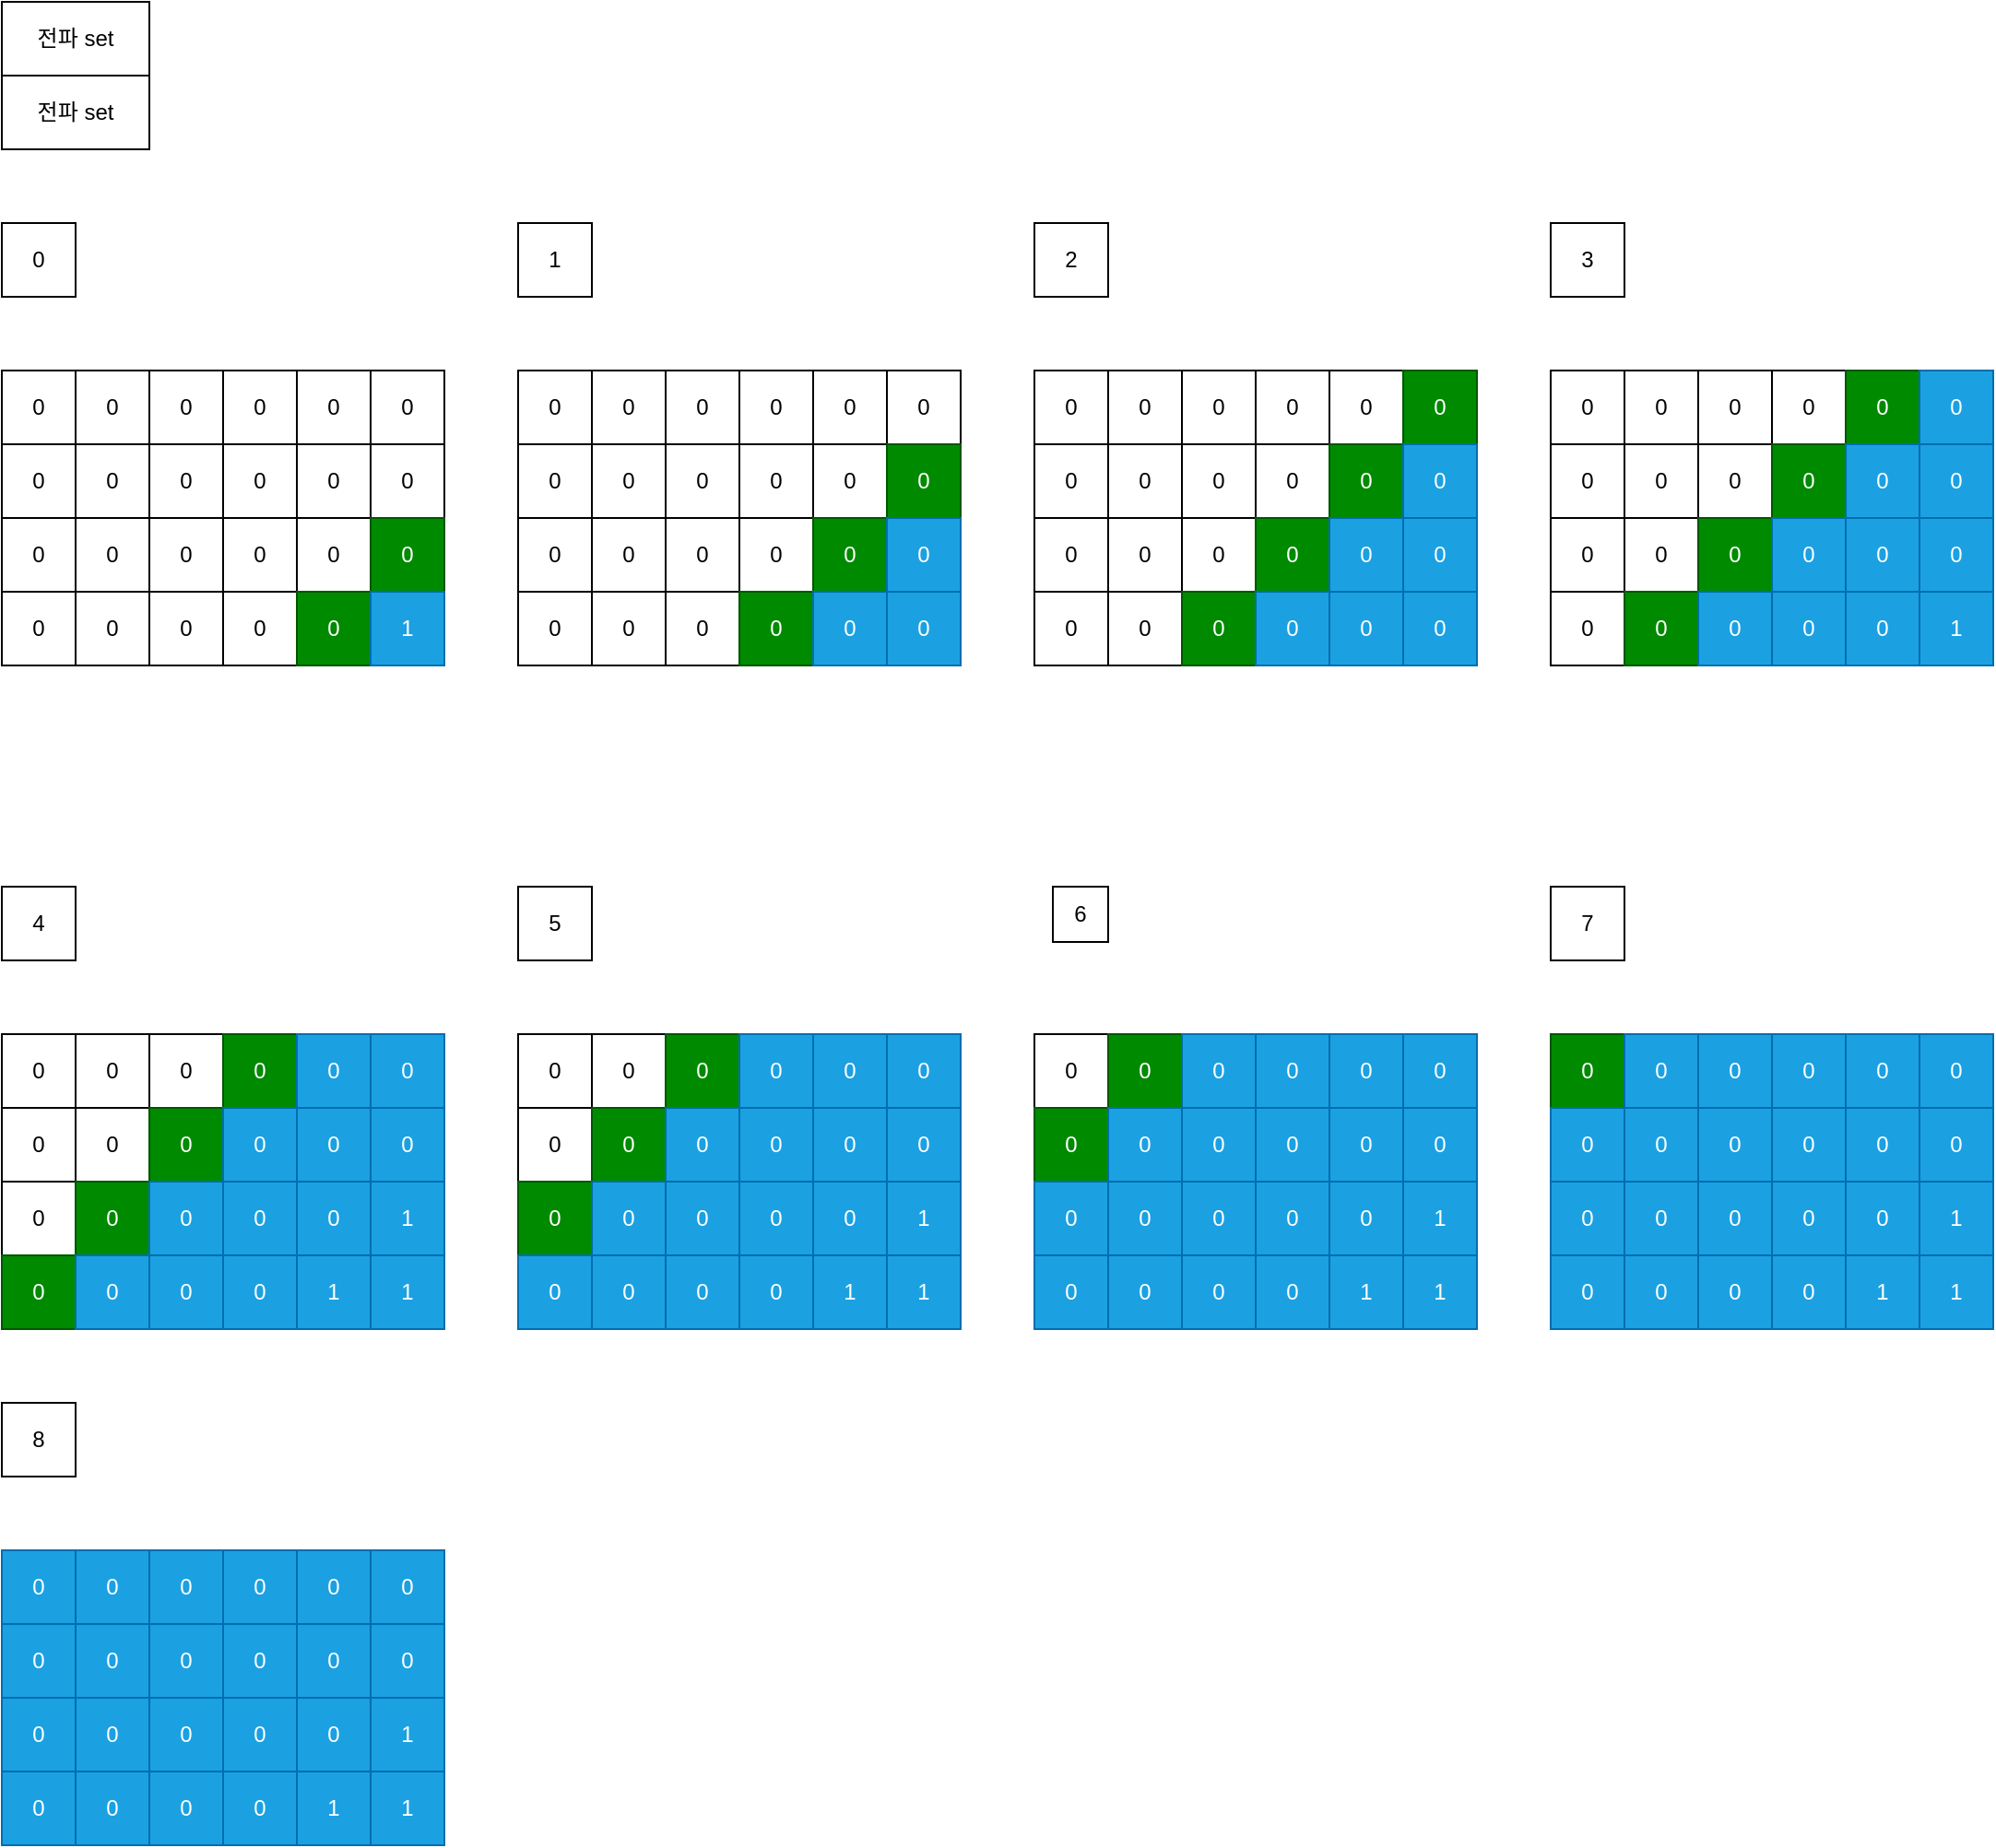 <mxfile version="15.4.0" type="device"><diagram id="phxKNrEO3dnIQD7lvG0F" name="페이지-1"><mxGraphModel dx="1185" dy="685" grid="1" gridSize="10" guides="1" tooltips="1" connect="1" arrows="1" fold="1" page="1" pageScale="1" pageWidth="10000" pageHeight="10000" math="0" shadow="0"><root><mxCell id="0"/><mxCell id="1" parent="0"/><mxCell id="KGvLCn7wM3emNixortyG-1" value="0" style="whiteSpace=wrap;html=1;aspect=fixed;" vertex="1" parent="1"><mxGeometry x="320" y="240" width="40" height="40" as="geometry"/></mxCell><mxCell id="KGvLCn7wM3emNixortyG-2" value="0" style="whiteSpace=wrap;html=1;aspect=fixed;" vertex="1" parent="1"><mxGeometry x="360" y="240" width="40" height="40" as="geometry"/></mxCell><mxCell id="KGvLCn7wM3emNixortyG-3" value="0" style="whiteSpace=wrap;html=1;aspect=fixed;" vertex="1" parent="1"><mxGeometry x="400" y="240" width="40" height="40" as="geometry"/></mxCell><mxCell id="KGvLCn7wM3emNixortyG-4" value="0" style="whiteSpace=wrap;html=1;aspect=fixed;" vertex="1" parent="1"><mxGeometry x="440" y="240" width="40" height="40" as="geometry"/></mxCell><mxCell id="KGvLCn7wM3emNixortyG-5" value="0" style="whiteSpace=wrap;html=1;aspect=fixed;" vertex="1" parent="1"><mxGeometry x="480" y="240" width="40" height="40" as="geometry"/></mxCell><mxCell id="KGvLCn7wM3emNixortyG-6" value="0" style="whiteSpace=wrap;html=1;aspect=fixed;" vertex="1" parent="1"><mxGeometry x="520" y="240" width="40" height="40" as="geometry"/></mxCell><mxCell id="KGvLCn7wM3emNixortyG-7" value="&lt;span&gt;0&lt;/span&gt;" style="whiteSpace=wrap;html=1;aspect=fixed;" vertex="1" parent="1"><mxGeometry x="320" y="280" width="40" height="40" as="geometry"/></mxCell><mxCell id="KGvLCn7wM3emNixortyG-8" value="0" style="whiteSpace=wrap;html=1;aspect=fixed;" vertex="1" parent="1"><mxGeometry x="360" y="280" width="40" height="40" as="geometry"/></mxCell><mxCell id="KGvLCn7wM3emNixortyG-9" value="0" style="whiteSpace=wrap;html=1;aspect=fixed;" vertex="1" parent="1"><mxGeometry x="400" y="280" width="40" height="40" as="geometry"/></mxCell><mxCell id="KGvLCn7wM3emNixortyG-10" value="0" style="whiteSpace=wrap;html=1;aspect=fixed;" vertex="1" parent="1"><mxGeometry x="440" y="280" width="40" height="40" as="geometry"/></mxCell><mxCell id="KGvLCn7wM3emNixortyG-11" value="0" style="whiteSpace=wrap;html=1;aspect=fixed;" vertex="1" parent="1"><mxGeometry x="480" y="280" width="40" height="40" as="geometry"/></mxCell><mxCell id="KGvLCn7wM3emNixortyG-12" value="0" style="whiteSpace=wrap;html=1;aspect=fixed;" vertex="1" parent="1"><mxGeometry x="520" y="280" width="40" height="40" as="geometry"/></mxCell><mxCell id="KGvLCn7wM3emNixortyG-19" value="0" style="whiteSpace=wrap;html=1;aspect=fixed;" vertex="1" parent="1"><mxGeometry x="320" y="320" width="40" height="40" as="geometry"/></mxCell><mxCell id="KGvLCn7wM3emNixortyG-20" value="0" style="whiteSpace=wrap;html=1;aspect=fixed;" vertex="1" parent="1"><mxGeometry x="360" y="320" width="40" height="40" as="geometry"/></mxCell><mxCell id="KGvLCn7wM3emNixortyG-21" value="0" style="whiteSpace=wrap;html=1;aspect=fixed;" vertex="1" parent="1"><mxGeometry x="400" y="320" width="40" height="40" as="geometry"/></mxCell><mxCell id="KGvLCn7wM3emNixortyG-22" value="0" style="whiteSpace=wrap;html=1;aspect=fixed;" vertex="1" parent="1"><mxGeometry x="440" y="320" width="40" height="40" as="geometry"/></mxCell><mxCell id="KGvLCn7wM3emNixortyG-23" value="0" style="whiteSpace=wrap;html=1;aspect=fixed;" vertex="1" parent="1"><mxGeometry x="480" y="320" width="40" height="40" as="geometry"/></mxCell><mxCell id="KGvLCn7wM3emNixortyG-24" value="0" style="whiteSpace=wrap;html=1;aspect=fixed;fillColor=#008a00;strokeColor=#005700;fontColor=#ffffff;" vertex="1" parent="1"><mxGeometry x="520" y="320" width="40" height="40" as="geometry"/></mxCell><mxCell id="KGvLCn7wM3emNixortyG-25" value="0" style="whiteSpace=wrap;html=1;aspect=fixed;" vertex="1" parent="1"><mxGeometry x="320" y="360" width="40" height="40" as="geometry"/></mxCell><mxCell id="KGvLCn7wM3emNixortyG-26" value="0" style="whiteSpace=wrap;html=1;aspect=fixed;" vertex="1" parent="1"><mxGeometry x="360" y="360" width="40" height="40" as="geometry"/></mxCell><mxCell id="KGvLCn7wM3emNixortyG-27" value="0" style="whiteSpace=wrap;html=1;aspect=fixed;" vertex="1" parent="1"><mxGeometry x="400" y="360" width="40" height="40" as="geometry"/></mxCell><mxCell id="KGvLCn7wM3emNixortyG-28" value="0" style="whiteSpace=wrap;html=1;aspect=fixed;" vertex="1" parent="1"><mxGeometry x="440" y="360" width="40" height="40" as="geometry"/></mxCell><mxCell id="KGvLCn7wM3emNixortyG-29" value="0" style="whiteSpace=wrap;html=1;aspect=fixed;fillColor=#008a00;strokeColor=#005700;fontColor=#ffffff;" vertex="1" parent="1"><mxGeometry x="480" y="360" width="40" height="40" as="geometry"/></mxCell><mxCell id="KGvLCn7wM3emNixortyG-30" value="1" style="whiteSpace=wrap;html=1;aspect=fixed;fillColor=#1ba1e2;strokeColor=#006EAF;fontColor=#ffffff;" vertex="1" parent="1"><mxGeometry x="520" y="360" width="40" height="40" as="geometry"/></mxCell><mxCell id="KGvLCn7wM3emNixortyG-86" value="0" style="whiteSpace=wrap;html=1;aspect=fixed;" vertex="1" parent="1"><mxGeometry x="600" y="240" width="40" height="40" as="geometry"/></mxCell><mxCell id="KGvLCn7wM3emNixortyG-87" value="0" style="whiteSpace=wrap;html=1;aspect=fixed;" vertex="1" parent="1"><mxGeometry x="640" y="240" width="40" height="40" as="geometry"/></mxCell><mxCell id="KGvLCn7wM3emNixortyG-88" value="0" style="whiteSpace=wrap;html=1;aspect=fixed;" vertex="1" parent="1"><mxGeometry x="680" y="240" width="40" height="40" as="geometry"/></mxCell><mxCell id="KGvLCn7wM3emNixortyG-89" value="0" style="whiteSpace=wrap;html=1;aspect=fixed;" vertex="1" parent="1"><mxGeometry x="720" y="240" width="40" height="40" as="geometry"/></mxCell><mxCell id="KGvLCn7wM3emNixortyG-90" value="0" style="whiteSpace=wrap;html=1;aspect=fixed;" vertex="1" parent="1"><mxGeometry x="760" y="240" width="40" height="40" as="geometry"/></mxCell><mxCell id="KGvLCn7wM3emNixortyG-91" value="0" style="whiteSpace=wrap;html=1;aspect=fixed;" vertex="1" parent="1"><mxGeometry x="800" y="240" width="40" height="40" as="geometry"/></mxCell><mxCell id="KGvLCn7wM3emNixortyG-92" value="&lt;span&gt;0&lt;/span&gt;" style="whiteSpace=wrap;html=1;aspect=fixed;" vertex="1" parent="1"><mxGeometry x="600" y="280" width="40" height="40" as="geometry"/></mxCell><mxCell id="KGvLCn7wM3emNixortyG-93" value="0" style="whiteSpace=wrap;html=1;aspect=fixed;" vertex="1" parent="1"><mxGeometry x="640" y="280" width="40" height="40" as="geometry"/></mxCell><mxCell id="KGvLCn7wM3emNixortyG-94" value="0" style="whiteSpace=wrap;html=1;aspect=fixed;" vertex="1" parent="1"><mxGeometry x="680" y="280" width="40" height="40" as="geometry"/></mxCell><mxCell id="KGvLCn7wM3emNixortyG-95" value="0" style="whiteSpace=wrap;html=1;aspect=fixed;" vertex="1" parent="1"><mxGeometry x="720" y="280" width="40" height="40" as="geometry"/></mxCell><mxCell id="KGvLCn7wM3emNixortyG-96" value="0" style="whiteSpace=wrap;html=1;aspect=fixed;" vertex="1" parent="1"><mxGeometry x="760" y="280" width="40" height="40" as="geometry"/></mxCell><mxCell id="KGvLCn7wM3emNixortyG-97" value="0" style="whiteSpace=wrap;html=1;aspect=fixed;fillColor=#008a00;strokeColor=#005700;fontColor=#ffffff;" vertex="1" parent="1"><mxGeometry x="800" y="280" width="40" height="40" as="geometry"/></mxCell><mxCell id="KGvLCn7wM3emNixortyG-98" value="0" style="whiteSpace=wrap;html=1;aspect=fixed;" vertex="1" parent="1"><mxGeometry x="600" y="320" width="40" height="40" as="geometry"/></mxCell><mxCell id="KGvLCn7wM3emNixortyG-99" value="0" style="whiteSpace=wrap;html=1;aspect=fixed;" vertex="1" parent="1"><mxGeometry x="640" y="320" width="40" height="40" as="geometry"/></mxCell><mxCell id="KGvLCn7wM3emNixortyG-100" value="0" style="whiteSpace=wrap;html=1;aspect=fixed;" vertex="1" parent="1"><mxGeometry x="680" y="320" width="40" height="40" as="geometry"/></mxCell><mxCell id="KGvLCn7wM3emNixortyG-101" value="0" style="whiteSpace=wrap;html=1;aspect=fixed;" vertex="1" parent="1"><mxGeometry x="720" y="320" width="40" height="40" as="geometry"/></mxCell><mxCell id="KGvLCn7wM3emNixortyG-102" value="0" style="whiteSpace=wrap;html=1;aspect=fixed;fillColor=#008a00;strokeColor=#005700;fontColor=#ffffff;" vertex="1" parent="1"><mxGeometry x="760" y="320" width="40" height="40" as="geometry"/></mxCell><mxCell id="KGvLCn7wM3emNixortyG-103" value="0" style="whiteSpace=wrap;html=1;aspect=fixed;fillColor=#1ba1e2;strokeColor=#006EAF;fontColor=#ffffff;" vertex="1" parent="1"><mxGeometry x="800" y="320" width="40" height="40" as="geometry"/></mxCell><mxCell id="KGvLCn7wM3emNixortyG-104" value="0" style="whiteSpace=wrap;html=1;aspect=fixed;" vertex="1" parent="1"><mxGeometry x="600" y="360" width="40" height="40" as="geometry"/></mxCell><mxCell id="KGvLCn7wM3emNixortyG-105" value="0" style="whiteSpace=wrap;html=1;aspect=fixed;" vertex="1" parent="1"><mxGeometry x="640" y="360" width="40" height="40" as="geometry"/></mxCell><mxCell id="KGvLCn7wM3emNixortyG-106" value="0" style="whiteSpace=wrap;html=1;aspect=fixed;" vertex="1" parent="1"><mxGeometry x="680" y="360" width="40" height="40" as="geometry"/></mxCell><mxCell id="KGvLCn7wM3emNixortyG-107" value="0" style="whiteSpace=wrap;html=1;aspect=fixed;fillColor=#008a00;strokeColor=#005700;fontColor=#ffffff;" vertex="1" parent="1"><mxGeometry x="720" y="360" width="40" height="40" as="geometry"/></mxCell><mxCell id="KGvLCn7wM3emNixortyG-108" value="0" style="whiteSpace=wrap;html=1;aspect=fixed;direction=south;fillColor=#1ba1e2;strokeColor=#006EAF;fontColor=#ffffff;" vertex="1" parent="1"><mxGeometry x="760" y="360" width="40" height="40" as="geometry"/></mxCell><mxCell id="KGvLCn7wM3emNixortyG-109" value="0" style="whiteSpace=wrap;html=1;aspect=fixed;fillColor=#1ba1e2;strokeColor=#006EAF;fontColor=#ffffff;" vertex="1" parent="1"><mxGeometry x="800" y="360" width="40" height="40" as="geometry"/></mxCell><mxCell id="KGvLCn7wM3emNixortyG-122" value="0" style="whiteSpace=wrap;html=1;aspect=fixed;" vertex="1" parent="1"><mxGeometry x="880" y="240" width="40" height="40" as="geometry"/></mxCell><mxCell id="KGvLCn7wM3emNixortyG-123" value="0" style="whiteSpace=wrap;html=1;aspect=fixed;" vertex="1" parent="1"><mxGeometry x="920" y="240" width="40" height="40" as="geometry"/></mxCell><mxCell id="KGvLCn7wM3emNixortyG-124" value="0" style="whiteSpace=wrap;html=1;aspect=fixed;" vertex="1" parent="1"><mxGeometry x="960" y="240" width="40" height="40" as="geometry"/></mxCell><mxCell id="KGvLCn7wM3emNixortyG-125" value="0" style="whiteSpace=wrap;html=1;aspect=fixed;" vertex="1" parent="1"><mxGeometry x="1000" y="240" width="40" height="40" as="geometry"/></mxCell><mxCell id="KGvLCn7wM3emNixortyG-126" value="0" style="whiteSpace=wrap;html=1;aspect=fixed;" vertex="1" parent="1"><mxGeometry x="1040" y="240" width="40" height="40" as="geometry"/></mxCell><mxCell id="KGvLCn7wM3emNixortyG-127" value="0" style="whiteSpace=wrap;html=1;aspect=fixed;fillColor=#008a00;strokeColor=#005700;fontColor=#ffffff;" vertex="1" parent="1"><mxGeometry x="1080" y="240" width="40" height="40" as="geometry"/></mxCell><mxCell id="KGvLCn7wM3emNixortyG-128" value="&lt;span&gt;0&lt;/span&gt;" style="whiteSpace=wrap;html=1;aspect=fixed;" vertex="1" parent="1"><mxGeometry x="880" y="280" width="40" height="40" as="geometry"/></mxCell><mxCell id="KGvLCn7wM3emNixortyG-129" value="0" style="whiteSpace=wrap;html=1;aspect=fixed;" vertex="1" parent="1"><mxGeometry x="920" y="280" width="40" height="40" as="geometry"/></mxCell><mxCell id="KGvLCn7wM3emNixortyG-130" value="0" style="whiteSpace=wrap;html=1;aspect=fixed;" vertex="1" parent="1"><mxGeometry x="960" y="280" width="40" height="40" as="geometry"/></mxCell><mxCell id="KGvLCn7wM3emNixortyG-131" value="0" style="whiteSpace=wrap;html=1;aspect=fixed;" vertex="1" parent="1"><mxGeometry x="1000" y="280" width="40" height="40" as="geometry"/></mxCell><mxCell id="KGvLCn7wM3emNixortyG-132" value="0" style="whiteSpace=wrap;html=1;aspect=fixed;fillColor=#008a00;strokeColor=#005700;fontColor=#ffffff;" vertex="1" parent="1"><mxGeometry x="1040" y="280" width="40" height="40" as="geometry"/></mxCell><mxCell id="KGvLCn7wM3emNixortyG-133" value="0" style="whiteSpace=wrap;html=1;aspect=fixed;fillColor=#1ba1e2;strokeColor=#006EAF;fontColor=#ffffff;" vertex="1" parent="1"><mxGeometry x="1080" y="280" width="40" height="40" as="geometry"/></mxCell><mxCell id="KGvLCn7wM3emNixortyG-134" value="0" style="whiteSpace=wrap;html=1;aspect=fixed;" vertex="1" parent="1"><mxGeometry x="880" y="320" width="40" height="40" as="geometry"/></mxCell><mxCell id="KGvLCn7wM3emNixortyG-135" value="0" style="whiteSpace=wrap;html=1;aspect=fixed;" vertex="1" parent="1"><mxGeometry x="920" y="320" width="40" height="40" as="geometry"/></mxCell><mxCell id="KGvLCn7wM3emNixortyG-136" value="0" style="whiteSpace=wrap;html=1;aspect=fixed;" vertex="1" parent="1"><mxGeometry x="960" y="320" width="40" height="40" as="geometry"/></mxCell><mxCell id="KGvLCn7wM3emNixortyG-137" value="0" style="whiteSpace=wrap;html=1;aspect=fixed;fillColor=#008a00;strokeColor=#005700;fontColor=#ffffff;" vertex="1" parent="1"><mxGeometry x="1000" y="320" width="40" height="40" as="geometry"/></mxCell><mxCell id="KGvLCn7wM3emNixortyG-138" value="0" style="whiteSpace=wrap;html=1;aspect=fixed;fillColor=#1ba1e2;strokeColor=#006EAF;fontColor=#ffffff;" vertex="1" parent="1"><mxGeometry x="1040" y="320" width="40" height="40" as="geometry"/></mxCell><mxCell id="KGvLCn7wM3emNixortyG-139" value="0" style="whiteSpace=wrap;html=1;aspect=fixed;fillColor=#1ba1e2;strokeColor=#006EAF;fontColor=#ffffff;" vertex="1" parent="1"><mxGeometry x="1080" y="320" width="40" height="40" as="geometry"/></mxCell><mxCell id="KGvLCn7wM3emNixortyG-140" value="0" style="whiteSpace=wrap;html=1;aspect=fixed;" vertex="1" parent="1"><mxGeometry x="880" y="360" width="40" height="40" as="geometry"/></mxCell><mxCell id="KGvLCn7wM3emNixortyG-141" value="0" style="whiteSpace=wrap;html=1;aspect=fixed;" vertex="1" parent="1"><mxGeometry x="920" y="360" width="40" height="40" as="geometry"/></mxCell><mxCell id="KGvLCn7wM3emNixortyG-142" value="0" style="whiteSpace=wrap;html=1;aspect=fixed;fillColor=#008a00;strokeColor=#005700;fontColor=#ffffff;" vertex="1" parent="1"><mxGeometry x="960" y="360" width="40" height="40" as="geometry"/></mxCell><mxCell id="KGvLCn7wM3emNixortyG-143" value="0" style="whiteSpace=wrap;html=1;aspect=fixed;fillColor=#1ba1e2;strokeColor=#006EAF;fontColor=#ffffff;" vertex="1" parent="1"><mxGeometry x="1000" y="360" width="40" height="40" as="geometry"/></mxCell><mxCell id="KGvLCn7wM3emNixortyG-144" value="0" style="whiteSpace=wrap;html=1;aspect=fixed;fillColor=#1ba1e2;strokeColor=#006EAF;fontColor=#ffffff;" vertex="1" parent="1"><mxGeometry x="1040" y="360" width="40" height="40" as="geometry"/></mxCell><mxCell id="KGvLCn7wM3emNixortyG-145" value="0" style="whiteSpace=wrap;html=1;aspect=fixed;fillColor=#1ba1e2;strokeColor=#006EAF;fontColor=#ffffff;" vertex="1" parent="1"><mxGeometry x="1080" y="360" width="40" height="40" as="geometry"/></mxCell><mxCell id="KGvLCn7wM3emNixortyG-160" value="0" style="whiteSpace=wrap;html=1;aspect=fixed;" vertex="1" parent="1"><mxGeometry x="320" y="160" width="40" height="40" as="geometry"/></mxCell><mxCell id="KGvLCn7wM3emNixortyG-161" value="1" style="whiteSpace=wrap;html=1;aspect=fixed;" vertex="1" parent="1"><mxGeometry x="600" y="160" width="40" height="40" as="geometry"/></mxCell><mxCell id="KGvLCn7wM3emNixortyG-162" value="2" style="whiteSpace=wrap;html=1;aspect=fixed;" vertex="1" parent="1"><mxGeometry x="880" y="160" width="40" height="40" as="geometry"/></mxCell><mxCell id="KGvLCn7wM3emNixortyG-163" value="0" style="whiteSpace=wrap;html=1;aspect=fixed;" vertex="1" parent="1"><mxGeometry x="1160" y="240" width="40" height="40" as="geometry"/></mxCell><mxCell id="KGvLCn7wM3emNixortyG-164" value="0" style="whiteSpace=wrap;html=1;aspect=fixed;" vertex="1" parent="1"><mxGeometry x="1200" y="240" width="40" height="40" as="geometry"/></mxCell><mxCell id="KGvLCn7wM3emNixortyG-165" value="0" style="whiteSpace=wrap;html=1;aspect=fixed;" vertex="1" parent="1"><mxGeometry x="1240" y="240" width="40" height="40" as="geometry"/></mxCell><mxCell id="KGvLCn7wM3emNixortyG-166" value="0" style="whiteSpace=wrap;html=1;aspect=fixed;" vertex="1" parent="1"><mxGeometry x="1280" y="240" width="40" height="40" as="geometry"/></mxCell><mxCell id="KGvLCn7wM3emNixortyG-167" value="0" style="whiteSpace=wrap;html=1;aspect=fixed;fillColor=#008a00;strokeColor=#005700;fontColor=#ffffff;" vertex="1" parent="1"><mxGeometry x="1320" y="240" width="40" height="40" as="geometry"/></mxCell><mxCell id="KGvLCn7wM3emNixortyG-168" value="0" style="whiteSpace=wrap;html=1;aspect=fixed;fillColor=#1ba1e2;strokeColor=#006EAF;fontColor=#ffffff;" vertex="1" parent="1"><mxGeometry x="1360" y="240" width="40" height="40" as="geometry"/></mxCell><mxCell id="KGvLCn7wM3emNixortyG-169" value="&lt;span&gt;0&lt;/span&gt;" style="whiteSpace=wrap;html=1;aspect=fixed;" vertex="1" parent="1"><mxGeometry x="1160" y="280" width="40" height="40" as="geometry"/></mxCell><mxCell id="KGvLCn7wM3emNixortyG-170" value="0" style="whiteSpace=wrap;html=1;aspect=fixed;" vertex="1" parent="1"><mxGeometry x="1200" y="280" width="40" height="40" as="geometry"/></mxCell><mxCell id="KGvLCn7wM3emNixortyG-171" value="0" style="whiteSpace=wrap;html=1;aspect=fixed;" vertex="1" parent="1"><mxGeometry x="1240" y="280" width="40" height="40" as="geometry"/></mxCell><mxCell id="KGvLCn7wM3emNixortyG-172" value="0" style="whiteSpace=wrap;html=1;aspect=fixed;fillColor=#008a00;strokeColor=#005700;fontColor=#ffffff;" vertex="1" parent="1"><mxGeometry x="1280" y="280" width="40" height="40" as="geometry"/></mxCell><mxCell id="KGvLCn7wM3emNixortyG-173" value="0" style="whiteSpace=wrap;html=1;aspect=fixed;fillColor=#1ba1e2;strokeColor=#006EAF;fontColor=#ffffff;" vertex="1" parent="1"><mxGeometry x="1320" y="280" width="40" height="40" as="geometry"/></mxCell><mxCell id="KGvLCn7wM3emNixortyG-174" value="0" style="whiteSpace=wrap;html=1;aspect=fixed;fillColor=#1ba1e2;strokeColor=#006EAF;fontColor=#ffffff;" vertex="1" parent="1"><mxGeometry x="1360" y="280" width="40" height="40" as="geometry"/></mxCell><mxCell id="KGvLCn7wM3emNixortyG-175" value="0" style="whiteSpace=wrap;html=1;aspect=fixed;" vertex="1" parent="1"><mxGeometry x="1160" y="320" width="40" height="40" as="geometry"/></mxCell><mxCell id="KGvLCn7wM3emNixortyG-176" value="0" style="whiteSpace=wrap;html=1;aspect=fixed;" vertex="1" parent="1"><mxGeometry x="1200" y="320" width="40" height="40" as="geometry"/></mxCell><mxCell id="KGvLCn7wM3emNixortyG-177" value="0" style="whiteSpace=wrap;html=1;aspect=fixed;fillColor=#008a00;strokeColor=#005700;fontColor=#ffffff;" vertex="1" parent="1"><mxGeometry x="1240" y="320" width="40" height="40" as="geometry"/></mxCell><mxCell id="KGvLCn7wM3emNixortyG-178" value="0" style="whiteSpace=wrap;html=1;aspect=fixed;fillColor=#1ba1e2;strokeColor=#006EAF;fontColor=#ffffff;" vertex="1" parent="1"><mxGeometry x="1280" y="320" width="40" height="40" as="geometry"/></mxCell><mxCell id="KGvLCn7wM3emNixortyG-179" value="0" style="whiteSpace=wrap;html=1;aspect=fixed;fillColor=#1ba1e2;strokeColor=#006EAF;fontColor=#ffffff;" vertex="1" parent="1"><mxGeometry x="1320" y="320" width="40" height="40" as="geometry"/></mxCell><mxCell id="KGvLCn7wM3emNixortyG-180" value="0" style="whiteSpace=wrap;html=1;aspect=fixed;fillColor=#1ba1e2;strokeColor=#006EAF;fontColor=#ffffff;" vertex="1" parent="1"><mxGeometry x="1360" y="320" width="40" height="40" as="geometry"/></mxCell><mxCell id="KGvLCn7wM3emNixortyG-181" value="0" style="whiteSpace=wrap;html=1;aspect=fixed;" vertex="1" parent="1"><mxGeometry x="1160" y="360" width="40" height="40" as="geometry"/></mxCell><mxCell id="KGvLCn7wM3emNixortyG-182" value="0" style="whiteSpace=wrap;html=1;aspect=fixed;fillColor=#008a00;strokeColor=#005700;fontColor=#ffffff;" vertex="1" parent="1"><mxGeometry x="1200" y="360" width="40" height="40" as="geometry"/></mxCell><mxCell id="KGvLCn7wM3emNixortyG-183" value="0" style="whiteSpace=wrap;html=1;aspect=fixed;fillColor=#1ba1e2;strokeColor=#006EAF;fontColor=#ffffff;" vertex="1" parent="1"><mxGeometry x="1240" y="360" width="40" height="40" as="geometry"/></mxCell><mxCell id="KGvLCn7wM3emNixortyG-184" value="0" style="whiteSpace=wrap;html=1;aspect=fixed;fillColor=#1ba1e2;strokeColor=#006EAF;fontColor=#ffffff;" vertex="1" parent="1"><mxGeometry x="1280" y="360" width="40" height="40" as="geometry"/></mxCell><mxCell id="KGvLCn7wM3emNixortyG-185" value="0" style="whiteSpace=wrap;html=1;aspect=fixed;fillColor=#1ba1e2;strokeColor=#006EAF;fontColor=#ffffff;" vertex="1" parent="1"><mxGeometry x="1320" y="360" width="40" height="40" as="geometry"/></mxCell><mxCell id="KGvLCn7wM3emNixortyG-186" value="1" style="whiteSpace=wrap;html=1;aspect=fixed;fillColor=#1ba1e2;strokeColor=#006EAF;fontColor=#ffffff;" vertex="1" parent="1"><mxGeometry x="1360" y="360" width="40" height="40" as="geometry"/></mxCell><mxCell id="KGvLCn7wM3emNixortyG-199" value="3" style="whiteSpace=wrap;html=1;aspect=fixed;" vertex="1" parent="1"><mxGeometry x="1160" y="160" width="40" height="40" as="geometry"/></mxCell><mxCell id="KGvLCn7wM3emNixortyG-200" value="0" style="whiteSpace=wrap;html=1;aspect=fixed;" vertex="1" parent="1"><mxGeometry x="320" y="600" width="40" height="40" as="geometry"/></mxCell><mxCell id="KGvLCn7wM3emNixortyG-201" value="0" style="whiteSpace=wrap;html=1;aspect=fixed;" vertex="1" parent="1"><mxGeometry x="360" y="600" width="40" height="40" as="geometry"/></mxCell><mxCell id="KGvLCn7wM3emNixortyG-202" value="0" style="whiteSpace=wrap;html=1;aspect=fixed;" vertex="1" parent="1"><mxGeometry x="400" y="600" width="40" height="40" as="geometry"/></mxCell><mxCell id="KGvLCn7wM3emNixortyG-203" value="0" style="whiteSpace=wrap;html=1;aspect=fixed;fillColor=#008a00;strokeColor=#005700;fontColor=#ffffff;" vertex="1" parent="1"><mxGeometry x="440" y="600" width="40" height="40" as="geometry"/></mxCell><mxCell id="KGvLCn7wM3emNixortyG-204" value="0" style="whiteSpace=wrap;html=1;aspect=fixed;fillColor=#1ba1e2;strokeColor=#006EAF;fontColor=#ffffff;" vertex="1" parent="1"><mxGeometry x="480" y="600" width="40" height="40" as="geometry"/></mxCell><mxCell id="KGvLCn7wM3emNixortyG-205" value="0" style="whiteSpace=wrap;html=1;aspect=fixed;fillColor=#1ba1e2;strokeColor=#006EAF;fontColor=#ffffff;" vertex="1" parent="1"><mxGeometry x="520" y="600" width="40" height="40" as="geometry"/></mxCell><mxCell id="KGvLCn7wM3emNixortyG-206" value="&lt;span&gt;0&lt;/span&gt;" style="whiteSpace=wrap;html=1;aspect=fixed;" vertex="1" parent="1"><mxGeometry x="320" y="640" width="40" height="40" as="geometry"/></mxCell><mxCell id="KGvLCn7wM3emNixortyG-207" value="0" style="whiteSpace=wrap;html=1;aspect=fixed;" vertex="1" parent="1"><mxGeometry x="360" y="640" width="40" height="40" as="geometry"/></mxCell><mxCell id="KGvLCn7wM3emNixortyG-208" value="0" style="whiteSpace=wrap;html=1;aspect=fixed;fillColor=#008a00;strokeColor=#005700;fontColor=#ffffff;" vertex="1" parent="1"><mxGeometry x="400" y="640" width="40" height="40" as="geometry"/></mxCell><mxCell id="KGvLCn7wM3emNixortyG-209" value="0" style="whiteSpace=wrap;html=1;aspect=fixed;fillColor=#1ba1e2;strokeColor=#006EAF;fontColor=#ffffff;" vertex="1" parent="1"><mxGeometry x="440" y="640" width="40" height="40" as="geometry"/></mxCell><mxCell id="KGvLCn7wM3emNixortyG-210" value="0" style="whiteSpace=wrap;html=1;aspect=fixed;fillColor=#1ba1e2;strokeColor=#006EAF;fontColor=#ffffff;" vertex="1" parent="1"><mxGeometry x="480" y="640" width="40" height="40" as="geometry"/></mxCell><mxCell id="KGvLCn7wM3emNixortyG-211" value="0" style="whiteSpace=wrap;html=1;aspect=fixed;fillColor=#1ba1e2;strokeColor=#006EAF;fontColor=#ffffff;" vertex="1" parent="1"><mxGeometry x="520" y="640" width="40" height="40" as="geometry"/></mxCell><mxCell id="KGvLCn7wM3emNixortyG-212" value="0" style="whiteSpace=wrap;html=1;aspect=fixed;" vertex="1" parent="1"><mxGeometry x="320" y="680" width="40" height="40" as="geometry"/></mxCell><mxCell id="KGvLCn7wM3emNixortyG-213" value="0" style="whiteSpace=wrap;html=1;aspect=fixed;fillColor=#008a00;strokeColor=#005700;fontColor=#ffffff;" vertex="1" parent="1"><mxGeometry x="360" y="680" width="40" height="40" as="geometry"/></mxCell><mxCell id="KGvLCn7wM3emNixortyG-214" value="0" style="whiteSpace=wrap;html=1;aspect=fixed;fillColor=#1ba1e2;strokeColor=#006EAF;fontColor=#ffffff;" vertex="1" parent="1"><mxGeometry x="400" y="680" width="40" height="40" as="geometry"/></mxCell><mxCell id="KGvLCn7wM3emNixortyG-215" value="0" style="whiteSpace=wrap;html=1;aspect=fixed;fillColor=#1ba1e2;strokeColor=#006EAF;fontColor=#ffffff;" vertex="1" parent="1"><mxGeometry x="440" y="680" width="40" height="40" as="geometry"/></mxCell><mxCell id="KGvLCn7wM3emNixortyG-216" value="0" style="whiteSpace=wrap;html=1;aspect=fixed;fillColor=#1ba1e2;strokeColor=#006EAF;fontColor=#ffffff;" vertex="1" parent="1"><mxGeometry x="480" y="680" width="40" height="40" as="geometry"/></mxCell><mxCell id="KGvLCn7wM3emNixortyG-217" value="1" style="whiteSpace=wrap;html=1;aspect=fixed;fillColor=#1ba1e2;strokeColor=#006EAF;fontColor=#ffffff;" vertex="1" parent="1"><mxGeometry x="520" y="680" width="40" height="40" as="geometry"/></mxCell><mxCell id="KGvLCn7wM3emNixortyG-218" value="0" style="whiteSpace=wrap;html=1;aspect=fixed;fillColor=#008a00;strokeColor=#005700;fontColor=#ffffff;" vertex="1" parent="1"><mxGeometry x="320" y="720" width="40" height="40" as="geometry"/></mxCell><mxCell id="KGvLCn7wM3emNixortyG-219" value="0" style="whiteSpace=wrap;html=1;aspect=fixed;fillColor=#1ba1e2;strokeColor=#006EAF;fontColor=#ffffff;" vertex="1" parent="1"><mxGeometry x="360" y="720" width="40" height="40" as="geometry"/></mxCell><mxCell id="KGvLCn7wM3emNixortyG-220" value="0" style="whiteSpace=wrap;html=1;aspect=fixed;fillColor=#1ba1e2;strokeColor=#006EAF;fontColor=#ffffff;" vertex="1" parent="1"><mxGeometry x="400" y="720" width="40" height="40" as="geometry"/></mxCell><mxCell id="KGvLCn7wM3emNixortyG-221" value="0" style="whiteSpace=wrap;html=1;aspect=fixed;fillColor=#1ba1e2;strokeColor=#006EAF;fontColor=#ffffff;" vertex="1" parent="1"><mxGeometry x="440" y="720" width="40" height="40" as="geometry"/></mxCell><mxCell id="KGvLCn7wM3emNixortyG-222" value="1" style="whiteSpace=wrap;html=1;aspect=fixed;fillColor=#1ba1e2;strokeColor=#006EAF;fontColor=#ffffff;" vertex="1" parent="1"><mxGeometry x="480" y="720" width="40" height="40" as="geometry"/></mxCell><mxCell id="KGvLCn7wM3emNixortyG-223" value="1" style="whiteSpace=wrap;html=1;aspect=fixed;fillColor=#1ba1e2;strokeColor=#006EAF;fontColor=#ffffff;" vertex="1" parent="1"><mxGeometry x="520" y="720" width="40" height="40" as="geometry"/></mxCell><mxCell id="KGvLCn7wM3emNixortyG-236" value="4" style="whiteSpace=wrap;html=1;aspect=fixed;" vertex="1" parent="1"><mxGeometry x="320" y="520" width="40" height="40" as="geometry"/></mxCell><mxCell id="KGvLCn7wM3emNixortyG-348" value="0" style="whiteSpace=wrap;html=1;aspect=fixed;" vertex="1" parent="1"><mxGeometry x="600" y="600" width="40" height="40" as="geometry"/></mxCell><mxCell id="KGvLCn7wM3emNixortyG-349" value="0" style="whiteSpace=wrap;html=1;aspect=fixed;" vertex="1" parent="1"><mxGeometry x="640" y="600" width="40" height="40" as="geometry"/></mxCell><mxCell id="KGvLCn7wM3emNixortyG-350" value="0" style="whiteSpace=wrap;html=1;aspect=fixed;fillColor=#008a00;strokeColor=#005700;fontColor=#ffffff;" vertex="1" parent="1"><mxGeometry x="680" y="600" width="40" height="40" as="geometry"/></mxCell><mxCell id="KGvLCn7wM3emNixortyG-351" value="0" style="whiteSpace=wrap;html=1;aspect=fixed;fillColor=#1ba1e2;strokeColor=#006EAF;fontColor=#ffffff;" vertex="1" parent="1"><mxGeometry x="720" y="600" width="40" height="40" as="geometry"/></mxCell><mxCell id="KGvLCn7wM3emNixortyG-352" value="0" style="whiteSpace=wrap;html=1;aspect=fixed;fillColor=#1ba1e2;strokeColor=#006EAF;fontColor=#ffffff;" vertex="1" parent="1"><mxGeometry x="760" y="600" width="40" height="40" as="geometry"/></mxCell><mxCell id="KGvLCn7wM3emNixortyG-353" value="0" style="whiteSpace=wrap;html=1;aspect=fixed;fillColor=#1ba1e2;strokeColor=#006EAF;fontColor=#ffffff;" vertex="1" parent="1"><mxGeometry x="800" y="600" width="40" height="40" as="geometry"/></mxCell><mxCell id="KGvLCn7wM3emNixortyG-354" value="&lt;span&gt;0&lt;/span&gt;" style="whiteSpace=wrap;html=1;aspect=fixed;" vertex="1" parent="1"><mxGeometry x="600" y="640" width="40" height="40" as="geometry"/></mxCell><mxCell id="KGvLCn7wM3emNixortyG-355" value="0" style="whiteSpace=wrap;html=1;aspect=fixed;fillColor=#008a00;strokeColor=#005700;fontColor=#ffffff;" vertex="1" parent="1"><mxGeometry x="640" y="640" width="40" height="40" as="geometry"/></mxCell><mxCell id="KGvLCn7wM3emNixortyG-356" value="0" style="whiteSpace=wrap;html=1;aspect=fixed;fillColor=#1ba1e2;strokeColor=#006EAF;fontColor=#ffffff;" vertex="1" parent="1"><mxGeometry x="680" y="640" width="40" height="40" as="geometry"/></mxCell><mxCell id="KGvLCn7wM3emNixortyG-357" value="0" style="whiteSpace=wrap;html=1;aspect=fixed;fillColor=#1ba1e2;strokeColor=#006EAF;fontColor=#ffffff;" vertex="1" parent="1"><mxGeometry x="720" y="640" width="40" height="40" as="geometry"/></mxCell><mxCell id="KGvLCn7wM3emNixortyG-358" value="0" style="whiteSpace=wrap;html=1;aspect=fixed;fillColor=#1ba1e2;strokeColor=#006EAF;fontColor=#ffffff;" vertex="1" parent="1"><mxGeometry x="760" y="640" width="40" height="40" as="geometry"/></mxCell><mxCell id="KGvLCn7wM3emNixortyG-359" value="0" style="whiteSpace=wrap;html=1;aspect=fixed;fillColor=#1ba1e2;strokeColor=#006EAF;fontColor=#ffffff;" vertex="1" parent="1"><mxGeometry x="800" y="640" width="40" height="40" as="geometry"/></mxCell><mxCell id="KGvLCn7wM3emNixortyG-360" value="0" style="whiteSpace=wrap;html=1;aspect=fixed;fillColor=#008a00;strokeColor=#005700;fontColor=#ffffff;" vertex="1" parent="1"><mxGeometry x="600" y="680" width="40" height="40" as="geometry"/></mxCell><mxCell id="KGvLCn7wM3emNixortyG-361" value="0" style="whiteSpace=wrap;html=1;aspect=fixed;fillColor=#1ba1e2;strokeColor=#006EAF;fontColor=#ffffff;" vertex="1" parent="1"><mxGeometry x="640" y="680" width="40" height="40" as="geometry"/></mxCell><mxCell id="KGvLCn7wM3emNixortyG-362" value="0" style="whiteSpace=wrap;html=1;aspect=fixed;fillColor=#1ba1e2;strokeColor=#006EAF;fontColor=#ffffff;" vertex="1" parent="1"><mxGeometry x="680" y="680" width="40" height="40" as="geometry"/></mxCell><mxCell id="KGvLCn7wM3emNixortyG-363" value="0" style="whiteSpace=wrap;html=1;aspect=fixed;fillColor=#1ba1e2;strokeColor=#006EAF;fontColor=#ffffff;" vertex="1" parent="1"><mxGeometry x="720" y="680" width="40" height="40" as="geometry"/></mxCell><mxCell id="KGvLCn7wM3emNixortyG-364" value="0" style="whiteSpace=wrap;html=1;aspect=fixed;fillColor=#1ba1e2;strokeColor=#006EAF;fontColor=#ffffff;" vertex="1" parent="1"><mxGeometry x="760" y="680" width="40" height="40" as="geometry"/></mxCell><mxCell id="KGvLCn7wM3emNixortyG-365" value="1" style="whiteSpace=wrap;html=1;aspect=fixed;fillColor=#1ba1e2;strokeColor=#006EAF;fontColor=#ffffff;" vertex="1" parent="1"><mxGeometry x="800" y="680" width="40" height="40" as="geometry"/></mxCell><mxCell id="KGvLCn7wM3emNixortyG-366" value="0" style="whiteSpace=wrap;html=1;aspect=fixed;fillColor=#1ba1e2;strokeColor=#006EAF;fontColor=#ffffff;" vertex="1" parent="1"><mxGeometry x="600" y="720" width="40" height="40" as="geometry"/></mxCell><mxCell id="KGvLCn7wM3emNixortyG-367" value="0" style="whiteSpace=wrap;html=1;aspect=fixed;fillColor=#1ba1e2;strokeColor=#006EAF;fontColor=#ffffff;" vertex="1" parent="1"><mxGeometry x="640" y="720" width="40" height="40" as="geometry"/></mxCell><mxCell id="KGvLCn7wM3emNixortyG-368" value="0" style="whiteSpace=wrap;html=1;aspect=fixed;fillColor=#1ba1e2;strokeColor=#006EAF;fontColor=#ffffff;" vertex="1" parent="1"><mxGeometry x="680" y="720" width="40" height="40" as="geometry"/></mxCell><mxCell id="KGvLCn7wM3emNixortyG-369" value="0" style="whiteSpace=wrap;html=1;aspect=fixed;fillColor=#1ba1e2;strokeColor=#006EAF;fontColor=#ffffff;" vertex="1" parent="1"><mxGeometry x="720" y="720" width="40" height="40" as="geometry"/></mxCell><mxCell id="KGvLCn7wM3emNixortyG-370" value="1" style="whiteSpace=wrap;html=1;aspect=fixed;fillColor=#1ba1e2;strokeColor=#006EAF;fontColor=#ffffff;" vertex="1" parent="1"><mxGeometry x="760" y="720" width="40" height="40" as="geometry"/></mxCell><mxCell id="KGvLCn7wM3emNixortyG-371" value="1" style="whiteSpace=wrap;html=1;aspect=fixed;fillColor=#1ba1e2;strokeColor=#006EAF;fontColor=#ffffff;" vertex="1" parent="1"><mxGeometry x="800" y="720" width="40" height="40" as="geometry"/></mxCell><mxCell id="KGvLCn7wM3emNixortyG-372" value="5" style="whiteSpace=wrap;html=1;aspect=fixed;" vertex="1" parent="1"><mxGeometry x="600" y="520" width="40" height="40" as="geometry"/></mxCell><mxCell id="KGvLCn7wM3emNixortyG-373" value="0" style="whiteSpace=wrap;html=1;aspect=fixed;" vertex="1" parent="1"><mxGeometry x="880" y="600" width="40" height="40" as="geometry"/></mxCell><mxCell id="KGvLCn7wM3emNixortyG-374" value="0" style="whiteSpace=wrap;html=1;aspect=fixed;fillColor=#008a00;strokeColor=#005700;fontColor=#ffffff;" vertex="1" parent="1"><mxGeometry x="920" y="600" width="40" height="40" as="geometry"/></mxCell><mxCell id="KGvLCn7wM3emNixortyG-375" value="0" style="whiteSpace=wrap;html=1;aspect=fixed;fillColor=#1ba1e2;strokeColor=#006EAF;fontColor=#ffffff;" vertex="1" parent="1"><mxGeometry x="960" y="600" width="40" height="40" as="geometry"/></mxCell><mxCell id="KGvLCn7wM3emNixortyG-376" value="0" style="whiteSpace=wrap;html=1;aspect=fixed;fillColor=#1ba1e2;strokeColor=#006EAF;fontColor=#ffffff;" vertex="1" parent="1"><mxGeometry x="1000" y="600" width="40" height="40" as="geometry"/></mxCell><mxCell id="KGvLCn7wM3emNixortyG-377" value="0" style="whiteSpace=wrap;html=1;aspect=fixed;fillColor=#1ba1e2;strokeColor=#006EAF;fontColor=#ffffff;" vertex="1" parent="1"><mxGeometry x="1040" y="600" width="40" height="40" as="geometry"/></mxCell><mxCell id="KGvLCn7wM3emNixortyG-378" value="0" style="whiteSpace=wrap;html=1;aspect=fixed;fillColor=#1ba1e2;strokeColor=#006EAF;fontColor=#ffffff;" vertex="1" parent="1"><mxGeometry x="1080" y="600" width="40" height="40" as="geometry"/></mxCell><mxCell id="KGvLCn7wM3emNixortyG-379" value="&lt;span&gt;0&lt;/span&gt;" style="whiteSpace=wrap;html=1;aspect=fixed;fillColor=#008a00;strokeColor=#005700;fontColor=#ffffff;" vertex="1" parent="1"><mxGeometry x="880" y="640" width="40" height="40" as="geometry"/></mxCell><mxCell id="KGvLCn7wM3emNixortyG-380" value="0" style="whiteSpace=wrap;html=1;aspect=fixed;fillColor=#1ba1e2;strokeColor=#006EAF;fontColor=#ffffff;" vertex="1" parent="1"><mxGeometry x="920" y="640" width="40" height="40" as="geometry"/></mxCell><mxCell id="KGvLCn7wM3emNixortyG-381" value="0" style="whiteSpace=wrap;html=1;aspect=fixed;fillColor=#1ba1e2;strokeColor=#006EAF;fontColor=#ffffff;" vertex="1" parent="1"><mxGeometry x="960" y="640" width="40" height="40" as="geometry"/></mxCell><mxCell id="KGvLCn7wM3emNixortyG-382" value="0" style="whiteSpace=wrap;html=1;aspect=fixed;fillColor=#1ba1e2;strokeColor=#006EAF;fontColor=#ffffff;" vertex="1" parent="1"><mxGeometry x="1000" y="640" width="40" height="40" as="geometry"/></mxCell><mxCell id="KGvLCn7wM3emNixortyG-383" value="0" style="whiteSpace=wrap;html=1;aspect=fixed;fillColor=#1ba1e2;strokeColor=#006EAF;fontColor=#ffffff;" vertex="1" parent="1"><mxGeometry x="1040" y="640" width="40" height="40" as="geometry"/></mxCell><mxCell id="KGvLCn7wM3emNixortyG-384" value="0" style="whiteSpace=wrap;html=1;aspect=fixed;fillColor=#1ba1e2;strokeColor=#006EAF;fontColor=#ffffff;" vertex="1" parent="1"><mxGeometry x="1080" y="640" width="40" height="40" as="geometry"/></mxCell><mxCell id="KGvLCn7wM3emNixortyG-385" value="0" style="whiteSpace=wrap;html=1;aspect=fixed;fillColor=#1ba1e2;strokeColor=#006EAF;fontColor=#ffffff;" vertex="1" parent="1"><mxGeometry x="880" y="680" width="40" height="40" as="geometry"/></mxCell><mxCell id="KGvLCn7wM3emNixortyG-386" value="0" style="whiteSpace=wrap;html=1;aspect=fixed;fillColor=#1ba1e2;strokeColor=#006EAF;fontColor=#ffffff;" vertex="1" parent="1"><mxGeometry x="920" y="680" width="40" height="40" as="geometry"/></mxCell><mxCell id="KGvLCn7wM3emNixortyG-387" value="0" style="whiteSpace=wrap;html=1;aspect=fixed;fillColor=#1ba1e2;strokeColor=#006EAF;fontColor=#ffffff;" vertex="1" parent="1"><mxGeometry x="960" y="680" width="40" height="40" as="geometry"/></mxCell><mxCell id="KGvLCn7wM3emNixortyG-388" value="0" style="whiteSpace=wrap;html=1;aspect=fixed;fillColor=#1ba1e2;strokeColor=#006EAF;fontColor=#ffffff;" vertex="1" parent="1"><mxGeometry x="1000" y="680" width="40" height="40" as="geometry"/></mxCell><mxCell id="KGvLCn7wM3emNixortyG-389" value="0" style="whiteSpace=wrap;html=1;aspect=fixed;fillColor=#1ba1e2;strokeColor=#006EAF;fontColor=#ffffff;" vertex="1" parent="1"><mxGeometry x="1040" y="680" width="40" height="40" as="geometry"/></mxCell><mxCell id="KGvLCn7wM3emNixortyG-390" value="1" style="whiteSpace=wrap;html=1;aspect=fixed;fillColor=#1ba1e2;strokeColor=#006EAF;fontColor=#ffffff;" vertex="1" parent="1"><mxGeometry x="1080" y="680" width="40" height="40" as="geometry"/></mxCell><mxCell id="KGvLCn7wM3emNixortyG-391" value="0" style="whiteSpace=wrap;html=1;aspect=fixed;fillColor=#1ba1e2;strokeColor=#006EAF;fontColor=#ffffff;" vertex="1" parent="1"><mxGeometry x="880" y="720" width="40" height="40" as="geometry"/></mxCell><mxCell id="KGvLCn7wM3emNixortyG-392" value="0" style="whiteSpace=wrap;html=1;aspect=fixed;fillColor=#1ba1e2;strokeColor=#006EAF;fontColor=#ffffff;" vertex="1" parent="1"><mxGeometry x="920" y="720" width="40" height="40" as="geometry"/></mxCell><mxCell id="KGvLCn7wM3emNixortyG-393" value="0" style="whiteSpace=wrap;html=1;aspect=fixed;fillColor=#1ba1e2;strokeColor=#006EAF;fontColor=#ffffff;" vertex="1" parent="1"><mxGeometry x="960" y="720" width="40" height="40" as="geometry"/></mxCell><mxCell id="KGvLCn7wM3emNixortyG-394" value="0" style="whiteSpace=wrap;html=1;aspect=fixed;fillColor=#1ba1e2;strokeColor=#006EAF;fontColor=#ffffff;" vertex="1" parent="1"><mxGeometry x="1000" y="720" width="40" height="40" as="geometry"/></mxCell><mxCell id="KGvLCn7wM3emNixortyG-395" value="1" style="whiteSpace=wrap;html=1;aspect=fixed;fillColor=#1ba1e2;strokeColor=#006EAF;fontColor=#ffffff;" vertex="1" parent="1"><mxGeometry x="1040" y="720" width="40" height="40" as="geometry"/></mxCell><mxCell id="KGvLCn7wM3emNixortyG-396" value="1" style="whiteSpace=wrap;html=1;aspect=fixed;fillColor=#1ba1e2;strokeColor=#006EAF;fontColor=#ffffff;" vertex="1" parent="1"><mxGeometry x="1080" y="720" width="40" height="40" as="geometry"/></mxCell><mxCell id="KGvLCn7wM3emNixortyG-397" value="6" style="whiteSpace=wrap;html=1;aspect=fixed;" vertex="1" parent="1"><mxGeometry x="890" y="520" width="30" height="30" as="geometry"/></mxCell><mxCell id="KGvLCn7wM3emNixortyG-398" value="0" style="whiteSpace=wrap;html=1;aspect=fixed;fillColor=#008a00;strokeColor=#005700;fontColor=#ffffff;" vertex="1" parent="1"><mxGeometry x="1160" y="600" width="40" height="40" as="geometry"/></mxCell><mxCell id="KGvLCn7wM3emNixortyG-399" value="0" style="whiteSpace=wrap;html=1;aspect=fixed;fillColor=#1ba1e2;strokeColor=#006EAF;fontColor=#ffffff;" vertex="1" parent="1"><mxGeometry x="1200" y="600" width="40" height="40" as="geometry"/></mxCell><mxCell id="KGvLCn7wM3emNixortyG-400" value="0" style="whiteSpace=wrap;html=1;aspect=fixed;fillColor=#1ba1e2;strokeColor=#006EAF;fontColor=#ffffff;" vertex="1" parent="1"><mxGeometry x="1240" y="600" width="40" height="40" as="geometry"/></mxCell><mxCell id="KGvLCn7wM3emNixortyG-401" value="0" style="whiteSpace=wrap;html=1;aspect=fixed;fillColor=#1ba1e2;strokeColor=#006EAF;fontColor=#ffffff;" vertex="1" parent="1"><mxGeometry x="1280" y="600" width="40" height="40" as="geometry"/></mxCell><mxCell id="KGvLCn7wM3emNixortyG-402" value="0" style="whiteSpace=wrap;html=1;aspect=fixed;fillColor=#1ba1e2;strokeColor=#006EAF;fontColor=#ffffff;" vertex="1" parent="1"><mxGeometry x="1320" y="600" width="40" height="40" as="geometry"/></mxCell><mxCell id="KGvLCn7wM3emNixortyG-403" value="0" style="whiteSpace=wrap;html=1;aspect=fixed;fillColor=#1ba1e2;strokeColor=#006EAF;fontColor=#ffffff;" vertex="1" parent="1"><mxGeometry x="1360" y="600" width="40" height="40" as="geometry"/></mxCell><mxCell id="KGvLCn7wM3emNixortyG-404" value="&lt;span&gt;0&lt;/span&gt;" style="whiteSpace=wrap;html=1;aspect=fixed;fillColor=#1ba1e2;strokeColor=#006EAF;fontColor=#ffffff;" vertex="1" parent="1"><mxGeometry x="1160" y="640" width="40" height="40" as="geometry"/></mxCell><mxCell id="KGvLCn7wM3emNixortyG-405" value="0" style="whiteSpace=wrap;html=1;aspect=fixed;fillColor=#1ba1e2;strokeColor=#006EAF;fontColor=#ffffff;" vertex="1" parent="1"><mxGeometry x="1200" y="640" width="40" height="40" as="geometry"/></mxCell><mxCell id="KGvLCn7wM3emNixortyG-406" value="0" style="whiteSpace=wrap;html=1;aspect=fixed;fillColor=#1ba1e2;strokeColor=#006EAF;fontColor=#ffffff;" vertex="1" parent="1"><mxGeometry x="1240" y="640" width="40" height="40" as="geometry"/></mxCell><mxCell id="KGvLCn7wM3emNixortyG-407" value="0" style="whiteSpace=wrap;html=1;aspect=fixed;fillColor=#1ba1e2;strokeColor=#006EAF;fontColor=#ffffff;" vertex="1" parent="1"><mxGeometry x="1280" y="640" width="40" height="40" as="geometry"/></mxCell><mxCell id="KGvLCn7wM3emNixortyG-408" value="0" style="whiteSpace=wrap;html=1;aspect=fixed;fillColor=#1ba1e2;strokeColor=#006EAF;fontColor=#ffffff;" vertex="1" parent="1"><mxGeometry x="1320" y="640" width="40" height="40" as="geometry"/></mxCell><mxCell id="KGvLCn7wM3emNixortyG-409" value="0" style="whiteSpace=wrap;html=1;aspect=fixed;fillColor=#1ba1e2;strokeColor=#006EAF;fontColor=#ffffff;" vertex="1" parent="1"><mxGeometry x="1360" y="640" width="40" height="40" as="geometry"/></mxCell><mxCell id="KGvLCn7wM3emNixortyG-410" value="0" style="whiteSpace=wrap;html=1;aspect=fixed;fillColor=#1ba1e2;strokeColor=#006EAF;fontColor=#ffffff;" vertex="1" parent="1"><mxGeometry x="1160" y="680" width="40" height="40" as="geometry"/></mxCell><mxCell id="KGvLCn7wM3emNixortyG-411" value="0" style="whiteSpace=wrap;html=1;aspect=fixed;fillColor=#1ba1e2;strokeColor=#006EAF;fontColor=#ffffff;" vertex="1" parent="1"><mxGeometry x="1200" y="680" width="40" height="40" as="geometry"/></mxCell><mxCell id="KGvLCn7wM3emNixortyG-412" value="0" style="whiteSpace=wrap;html=1;aspect=fixed;fillColor=#1ba1e2;strokeColor=#006EAF;fontColor=#ffffff;" vertex="1" parent="1"><mxGeometry x="1240" y="680" width="40" height="40" as="geometry"/></mxCell><mxCell id="KGvLCn7wM3emNixortyG-413" value="0" style="whiteSpace=wrap;html=1;aspect=fixed;fillColor=#1ba1e2;strokeColor=#006EAF;fontColor=#ffffff;" vertex="1" parent="1"><mxGeometry x="1280" y="680" width="40" height="40" as="geometry"/></mxCell><mxCell id="KGvLCn7wM3emNixortyG-414" value="0" style="whiteSpace=wrap;html=1;aspect=fixed;fillColor=#1ba1e2;strokeColor=#006EAF;fontColor=#ffffff;" vertex="1" parent="1"><mxGeometry x="1320" y="680" width="40" height="40" as="geometry"/></mxCell><mxCell id="KGvLCn7wM3emNixortyG-415" value="1" style="whiteSpace=wrap;html=1;aspect=fixed;fillColor=#1ba1e2;strokeColor=#006EAF;fontColor=#ffffff;" vertex="1" parent="1"><mxGeometry x="1360" y="680" width="40" height="40" as="geometry"/></mxCell><mxCell id="KGvLCn7wM3emNixortyG-416" value="0" style="whiteSpace=wrap;html=1;aspect=fixed;fillColor=#1ba1e2;strokeColor=#006EAF;fontColor=#ffffff;" vertex="1" parent="1"><mxGeometry x="1160" y="720" width="40" height="40" as="geometry"/></mxCell><mxCell id="KGvLCn7wM3emNixortyG-417" value="0" style="whiteSpace=wrap;html=1;aspect=fixed;fillColor=#1ba1e2;strokeColor=#006EAF;fontColor=#ffffff;" vertex="1" parent="1"><mxGeometry x="1200" y="720" width="40" height="40" as="geometry"/></mxCell><mxCell id="KGvLCn7wM3emNixortyG-418" value="0" style="whiteSpace=wrap;html=1;aspect=fixed;fillColor=#1ba1e2;strokeColor=#006EAF;fontColor=#ffffff;" vertex="1" parent="1"><mxGeometry x="1240" y="720" width="40" height="40" as="geometry"/></mxCell><mxCell id="KGvLCn7wM3emNixortyG-419" value="0" style="whiteSpace=wrap;html=1;aspect=fixed;fillColor=#1ba1e2;strokeColor=#006EAF;fontColor=#ffffff;" vertex="1" parent="1"><mxGeometry x="1280" y="720" width="40" height="40" as="geometry"/></mxCell><mxCell id="KGvLCn7wM3emNixortyG-420" value="1" style="whiteSpace=wrap;html=1;aspect=fixed;fillColor=#1ba1e2;strokeColor=#006EAF;fontColor=#ffffff;" vertex="1" parent="1"><mxGeometry x="1320" y="720" width="40" height="40" as="geometry"/></mxCell><mxCell id="KGvLCn7wM3emNixortyG-421" value="1" style="whiteSpace=wrap;html=1;aspect=fixed;fillColor=#1ba1e2;strokeColor=#006EAF;fontColor=#ffffff;" vertex="1" parent="1"><mxGeometry x="1360" y="720" width="40" height="40" as="geometry"/></mxCell><mxCell id="KGvLCn7wM3emNixortyG-422" value="7" style="whiteSpace=wrap;html=1;aspect=fixed;" vertex="1" parent="1"><mxGeometry x="1160" y="520" width="40" height="40" as="geometry"/></mxCell><mxCell id="KGvLCn7wM3emNixortyG-423" value="0" style="whiteSpace=wrap;html=1;aspect=fixed;fillColor=#1ba1e2;strokeColor=#006EAF;fontColor=#ffffff;" vertex="1" parent="1"><mxGeometry x="320" y="880" width="40" height="40" as="geometry"/></mxCell><mxCell id="KGvLCn7wM3emNixortyG-424" value="0" style="whiteSpace=wrap;html=1;aspect=fixed;fillColor=#1ba1e2;strokeColor=#006EAF;fontColor=#ffffff;" vertex="1" parent="1"><mxGeometry x="360" y="880" width="40" height="40" as="geometry"/></mxCell><mxCell id="KGvLCn7wM3emNixortyG-425" value="0" style="whiteSpace=wrap;html=1;aspect=fixed;fillColor=#1ba1e2;strokeColor=#006EAF;fontColor=#ffffff;" vertex="1" parent="1"><mxGeometry x="400" y="880" width="40" height="40" as="geometry"/></mxCell><mxCell id="KGvLCn7wM3emNixortyG-426" value="0" style="whiteSpace=wrap;html=1;aspect=fixed;fillColor=#1ba1e2;strokeColor=#006EAF;fontColor=#ffffff;" vertex="1" parent="1"><mxGeometry x="440" y="880" width="40" height="40" as="geometry"/></mxCell><mxCell id="KGvLCn7wM3emNixortyG-427" value="0" style="whiteSpace=wrap;html=1;aspect=fixed;fillColor=#1ba1e2;strokeColor=#006EAF;fontColor=#ffffff;" vertex="1" parent="1"><mxGeometry x="480" y="880" width="40" height="40" as="geometry"/></mxCell><mxCell id="KGvLCn7wM3emNixortyG-428" value="0" style="whiteSpace=wrap;html=1;aspect=fixed;fillColor=#1ba1e2;strokeColor=#006EAF;fontColor=#ffffff;" vertex="1" parent="1"><mxGeometry x="520" y="880" width="40" height="40" as="geometry"/></mxCell><mxCell id="KGvLCn7wM3emNixortyG-429" value="&lt;span&gt;0&lt;/span&gt;" style="whiteSpace=wrap;html=1;aspect=fixed;fillColor=#1ba1e2;strokeColor=#006EAF;fontColor=#ffffff;" vertex="1" parent="1"><mxGeometry x="320" y="920" width="40" height="40" as="geometry"/></mxCell><mxCell id="KGvLCn7wM3emNixortyG-430" value="0" style="whiteSpace=wrap;html=1;aspect=fixed;fillColor=#1ba1e2;strokeColor=#006EAF;fontColor=#ffffff;" vertex="1" parent="1"><mxGeometry x="360" y="920" width="40" height="40" as="geometry"/></mxCell><mxCell id="KGvLCn7wM3emNixortyG-431" value="0" style="whiteSpace=wrap;html=1;aspect=fixed;fillColor=#1ba1e2;strokeColor=#006EAF;fontColor=#ffffff;" vertex="1" parent="1"><mxGeometry x="400" y="920" width="40" height="40" as="geometry"/></mxCell><mxCell id="KGvLCn7wM3emNixortyG-432" value="0" style="whiteSpace=wrap;html=1;aspect=fixed;fillColor=#1ba1e2;strokeColor=#006EAF;fontColor=#ffffff;" vertex="1" parent="1"><mxGeometry x="440" y="920" width="40" height="40" as="geometry"/></mxCell><mxCell id="KGvLCn7wM3emNixortyG-433" value="0" style="whiteSpace=wrap;html=1;aspect=fixed;fillColor=#1ba1e2;strokeColor=#006EAF;fontColor=#ffffff;" vertex="1" parent="1"><mxGeometry x="480" y="920" width="40" height="40" as="geometry"/></mxCell><mxCell id="KGvLCn7wM3emNixortyG-434" value="0" style="whiteSpace=wrap;html=1;aspect=fixed;fillColor=#1ba1e2;strokeColor=#006EAF;fontColor=#ffffff;" vertex="1" parent="1"><mxGeometry x="520" y="920" width="40" height="40" as="geometry"/></mxCell><mxCell id="KGvLCn7wM3emNixortyG-435" value="0" style="whiteSpace=wrap;html=1;aspect=fixed;fillColor=#1ba1e2;strokeColor=#006EAF;fontColor=#ffffff;" vertex="1" parent="1"><mxGeometry x="320" y="960" width="40" height="40" as="geometry"/></mxCell><mxCell id="KGvLCn7wM3emNixortyG-436" value="0" style="whiteSpace=wrap;html=1;aspect=fixed;fillColor=#1ba1e2;strokeColor=#006EAF;fontColor=#ffffff;" vertex="1" parent="1"><mxGeometry x="360" y="960" width="40" height="40" as="geometry"/></mxCell><mxCell id="KGvLCn7wM3emNixortyG-437" value="0" style="whiteSpace=wrap;html=1;aspect=fixed;fillColor=#1ba1e2;strokeColor=#006EAF;fontColor=#ffffff;" vertex="1" parent="1"><mxGeometry x="400" y="960" width="40" height="40" as="geometry"/></mxCell><mxCell id="KGvLCn7wM3emNixortyG-438" value="0" style="whiteSpace=wrap;html=1;aspect=fixed;fillColor=#1ba1e2;strokeColor=#006EAF;fontColor=#ffffff;" vertex="1" parent="1"><mxGeometry x="440" y="960" width="40" height="40" as="geometry"/></mxCell><mxCell id="KGvLCn7wM3emNixortyG-439" value="0" style="whiteSpace=wrap;html=1;aspect=fixed;fillColor=#1ba1e2;strokeColor=#006EAF;fontColor=#ffffff;" vertex="1" parent="1"><mxGeometry x="480" y="960" width="40" height="40" as="geometry"/></mxCell><mxCell id="KGvLCn7wM3emNixortyG-440" value="1" style="whiteSpace=wrap;html=1;aspect=fixed;fillColor=#1ba1e2;strokeColor=#006EAF;fontColor=#ffffff;" vertex="1" parent="1"><mxGeometry x="520" y="960" width="40" height="40" as="geometry"/></mxCell><mxCell id="KGvLCn7wM3emNixortyG-441" value="0" style="whiteSpace=wrap;html=1;aspect=fixed;fillColor=#1ba1e2;strokeColor=#006EAF;fontColor=#ffffff;" vertex="1" parent="1"><mxGeometry x="320" y="1000" width="40" height="40" as="geometry"/></mxCell><mxCell id="KGvLCn7wM3emNixortyG-442" value="0" style="whiteSpace=wrap;html=1;aspect=fixed;fillColor=#1ba1e2;strokeColor=#006EAF;fontColor=#ffffff;" vertex="1" parent="1"><mxGeometry x="360" y="1000" width="40" height="40" as="geometry"/></mxCell><mxCell id="KGvLCn7wM3emNixortyG-443" value="0" style="whiteSpace=wrap;html=1;aspect=fixed;fillColor=#1ba1e2;strokeColor=#006EAF;fontColor=#ffffff;" vertex="1" parent="1"><mxGeometry x="400" y="1000" width="40" height="40" as="geometry"/></mxCell><mxCell id="KGvLCn7wM3emNixortyG-444" value="0" style="whiteSpace=wrap;html=1;aspect=fixed;fillColor=#1ba1e2;strokeColor=#006EAF;fontColor=#ffffff;" vertex="1" parent="1"><mxGeometry x="440" y="1000" width="40" height="40" as="geometry"/></mxCell><mxCell id="KGvLCn7wM3emNixortyG-445" value="1" style="whiteSpace=wrap;html=1;aspect=fixed;fillColor=#1ba1e2;strokeColor=#006EAF;fontColor=#ffffff;" vertex="1" parent="1"><mxGeometry x="480" y="1000" width="40" height="40" as="geometry"/></mxCell><mxCell id="KGvLCn7wM3emNixortyG-446" value="1" style="whiteSpace=wrap;html=1;aspect=fixed;fillColor=#1ba1e2;strokeColor=#006EAF;fontColor=#ffffff;" vertex="1" parent="1"><mxGeometry x="520" y="1000" width="40" height="40" as="geometry"/></mxCell><mxCell id="KGvLCn7wM3emNixortyG-447" value="8" style="whiteSpace=wrap;html=1;aspect=fixed;" vertex="1" parent="1"><mxGeometry x="320" y="800" width="40" height="40" as="geometry"/></mxCell><mxCell id="KGvLCn7wM3emNixortyG-448" value="전파 set" style="rounded=0;whiteSpace=wrap;html=1;" vertex="1" parent="1"><mxGeometry x="320" y="40" width="80" height="40" as="geometry"/></mxCell><mxCell id="KGvLCn7wM3emNixortyG-449" value="전파 set" style="rounded=0;whiteSpace=wrap;html=1;" vertex="1" parent="1"><mxGeometry x="320" y="80" width="80" height="40" as="geometry"/></mxCell></root></mxGraphModel></diagram></mxfile>